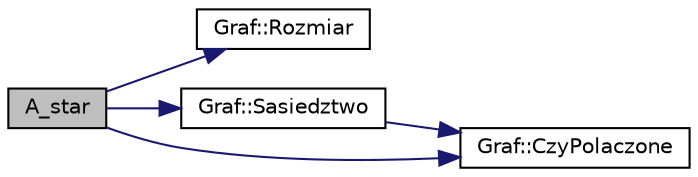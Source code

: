 digraph "A_star"
{
  edge [fontname="Helvetica",fontsize="10",labelfontname="Helvetica",labelfontsize="10"];
  node [fontname="Helvetica",fontsize="10",shape=record];
  rankdir="LR";
  Node1 [label="A_star",height=0.2,width=0.4,color="black", fillcolor="grey75", style="filled" fontcolor="black"];
  Node1 -> Node2 [color="midnightblue",fontsize="10",style="solid",fontname="Helvetica"];
  Node2 [label="Graf::Rozmiar",height=0.2,width=0.4,color="black", fillcolor="white", style="filled",URL="$class_graf.html#ad6271a1b664eec00682018761ca0437c"];
  Node1 -> Node3 [color="midnightblue",fontsize="10",style="solid",fontname="Helvetica"];
  Node3 [label="Graf::Sasiedztwo",height=0.2,width=0.4,color="black", fillcolor="white", style="filled",URL="$class_graf.html#ade291b5dec10139fdc61a043ebd340ca"];
  Node3 -> Node4 [color="midnightblue",fontsize="10",style="solid",fontname="Helvetica"];
  Node4 [label="Graf::CzyPolaczone",height=0.2,width=0.4,color="black", fillcolor="white", style="filled",URL="$class_graf.html#a4546d2b7612f96df3a0ace5bc2c93553"];
  Node1 -> Node4 [color="midnightblue",fontsize="10",style="solid",fontname="Helvetica"];
}

